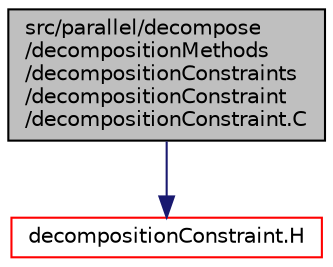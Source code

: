 digraph "src/parallel/decompose/decompositionMethods/decompositionConstraints/decompositionConstraint/decompositionConstraint.C"
{
  bgcolor="transparent";
  edge [fontname="Helvetica",fontsize="10",labelfontname="Helvetica",labelfontsize="10"];
  node [fontname="Helvetica",fontsize="10",shape=record];
  Node1 [label="src/parallel/decompose\l/decompositionMethods\l/decompositionConstraints\l/decompositionConstraint\l/decompositionConstraint.C",height=0.2,width=0.4,color="black", fillcolor="grey75", style="filled" fontcolor="black"];
  Node1 -> Node2 [color="midnightblue",fontsize="10",style="solid",fontname="Helvetica"];
  Node2 [label="decompositionConstraint.H",height=0.2,width=0.4,color="red",URL="$decompositionConstraint_8H.html"];
}
